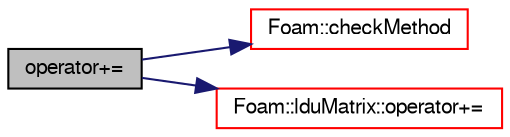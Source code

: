 digraph "operator+="
{
  bgcolor="transparent";
  edge [fontname="FreeSans",fontsize="10",labelfontname="FreeSans",labelfontsize="10"];
  node [fontname="FreeSans",fontsize="10",shape=record];
  rankdir="LR";
  Node5719 [label="operator+=",height=0.2,width=0.4,color="black", fillcolor="grey75", style="filled", fontcolor="black"];
  Node5719 -> Node5720 [color="midnightblue",fontsize="10",style="solid",fontname="FreeSans"];
  Node5720 [label="Foam::checkMethod",height=0.2,width=0.4,color="red",URL="$a21124.html#a656fbda275eb1aaf53a9b1df97a5743c"];
  Node5719 -> Node5766 [color="midnightblue",fontsize="10",style="solid",fontname="FreeSans"];
  Node5766 [label="Foam::lduMatrix::operator+=",height=0.2,width=0.4,color="red",URL="$a26882.html#aba4577bbc1ccadb63a82720d75378b4a"];
}
